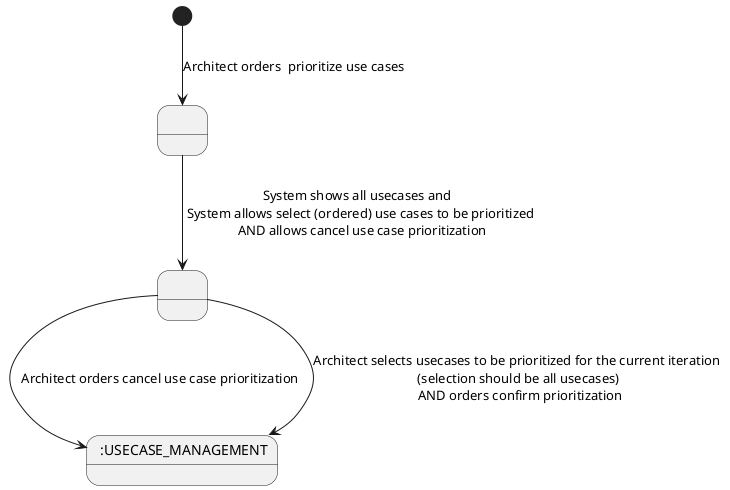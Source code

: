 @startuml

state 1 as " "
state 2 as " "
state 6 as " :USECASE_MANAGEMENT"

[*] --> 1 : Architect orders  prioritize use cases
1 --> 2 : System shows all usecases and  \n System allows select (ordered) use cases to be prioritized \n AND allows cancel use case prioritization
2 --> 6 : Architect orders cancel use case prioritization
2 --> 6 : Architect selects usecases to be prioritized for the current iteration \n (selection should be all usecases) \n AND orders confirm prioritization
@enduml
